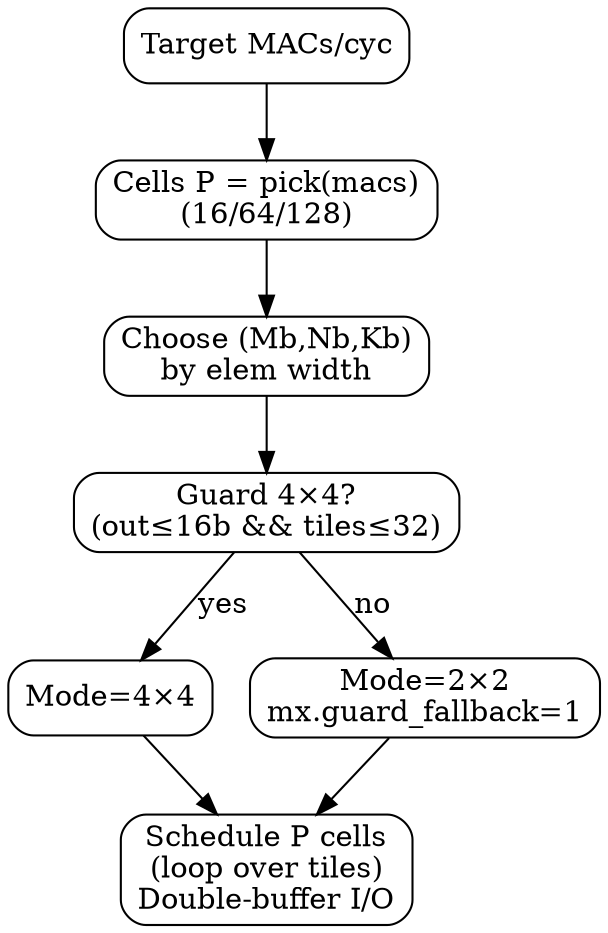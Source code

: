 // **Scaling Policy Flow:** This diagram illustrates how the compiler/runtime selects the tiling mode and parallel cell count for GEMM workloads based on throughput targets and datatype constraints.
digraph ScalingPolicy {
  rankdir=TB; node [shape=box, style=rounded];
  P[label="Target MACs/cyc"];
  C[label="Cells P = pick(macs)\n(16/64/128)"];
  W[label="Choose (Mb,Nb,Kb)\nby elem width"];
  G[label="Guard 4×4?\n(out≤16b && tiles≤32)"];
  M[label="Mode=4×4"];
  F[label="Mode=2×2\nmx.guard_fallback=1"];
  S[label="Schedule P cells\n(loop over tiles)\nDouble-buffer I/O"];
  P->C->W->G;
  G->M[label="yes"]; G->F[label="no"];
  M->S; F->S;
}
